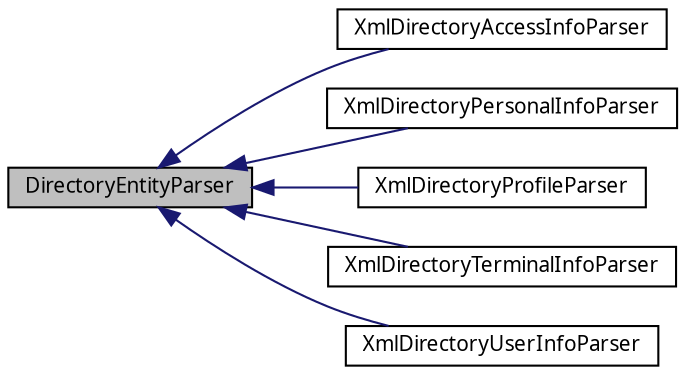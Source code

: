 digraph G
{
  bgcolor="transparent";
  edge [fontname="FreeSans.ttf",fontsize="10",labelfontname="FreeSans.ttf",labelfontsize="10"];
  node [fontname="FreeSans.ttf",fontsize="10",shape=record];
  rankdir=LR;
  Node1 [label="DirectoryEntityParser",height=0.2,width=0.4,color="black", fillcolor="grey75", style="filled" fontcolor="black"];
  Node1 -> Node2 [dir=back,color="midnightblue",fontsize="10",style="solid",fontname="FreeSans.ttf"];
  Node2 [label="XmlDirectoryAccessInfoParser",height=0.2,width=0.4,color="black",URL="$classcom_1_1bluevia_1_1android_1_1directory_1_1parser_1_1_xml_directory_access_info_parser.html"];
  Node1 -> Node3 [dir=back,color="midnightblue",fontsize="10",style="solid",fontname="FreeSans.ttf"];
  Node3 [label="XmlDirectoryPersonalInfoParser",height=0.2,width=0.4,color="black",URL="$classcom_1_1bluevia_1_1android_1_1directory_1_1parser_1_1_xml_directory_personal_info_parser.html"];
  Node1 -> Node4 [dir=back,color="midnightblue",fontsize="10",style="solid",fontname="FreeSans.ttf"];
  Node4 [label="XmlDirectoryProfileParser",height=0.2,width=0.4,color="black",URL="$classcom_1_1bluevia_1_1android_1_1directory_1_1parser_1_1_xml_directory_profile_parser.html"];
  Node1 -> Node5 [dir=back,color="midnightblue",fontsize="10",style="solid",fontname="FreeSans.ttf"];
  Node5 [label="XmlDirectoryTerminalInfoParser",height=0.2,width=0.4,color="black",URL="$classcom_1_1bluevia_1_1android_1_1directory_1_1parser_1_1_xml_directory_terminal_info_parser.html"];
  Node1 -> Node6 [dir=back,color="midnightblue",fontsize="10",style="solid",fontname="FreeSans.ttf"];
  Node6 [label="XmlDirectoryUserInfoParser",height=0.2,width=0.4,color="black",URL="$classcom_1_1bluevia_1_1android_1_1directory_1_1parser_1_1_xml_directory_user_info_parser.html"];
}
